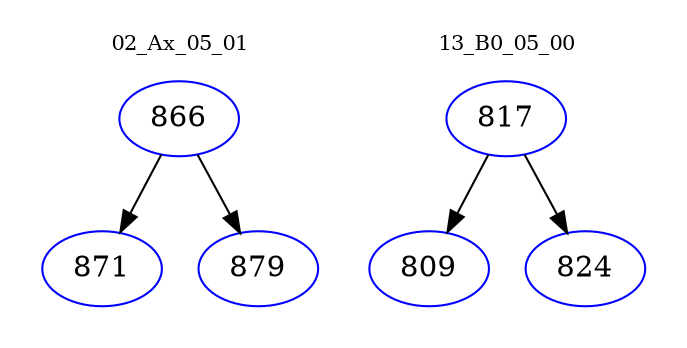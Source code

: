 digraph{
subgraph cluster_0 {
color = white
label = "02_Ax_05_01";
fontsize=10;
T0_866 [label="866", color="blue"]
T0_866 -> T0_871 [color="black"]
T0_871 [label="871", color="blue"]
T0_866 -> T0_879 [color="black"]
T0_879 [label="879", color="blue"]
}
subgraph cluster_1 {
color = white
label = "13_B0_05_00";
fontsize=10;
T1_817 [label="817", color="blue"]
T1_817 -> T1_809 [color="black"]
T1_809 [label="809", color="blue"]
T1_817 -> T1_824 [color="black"]
T1_824 [label="824", color="blue"]
}
}
